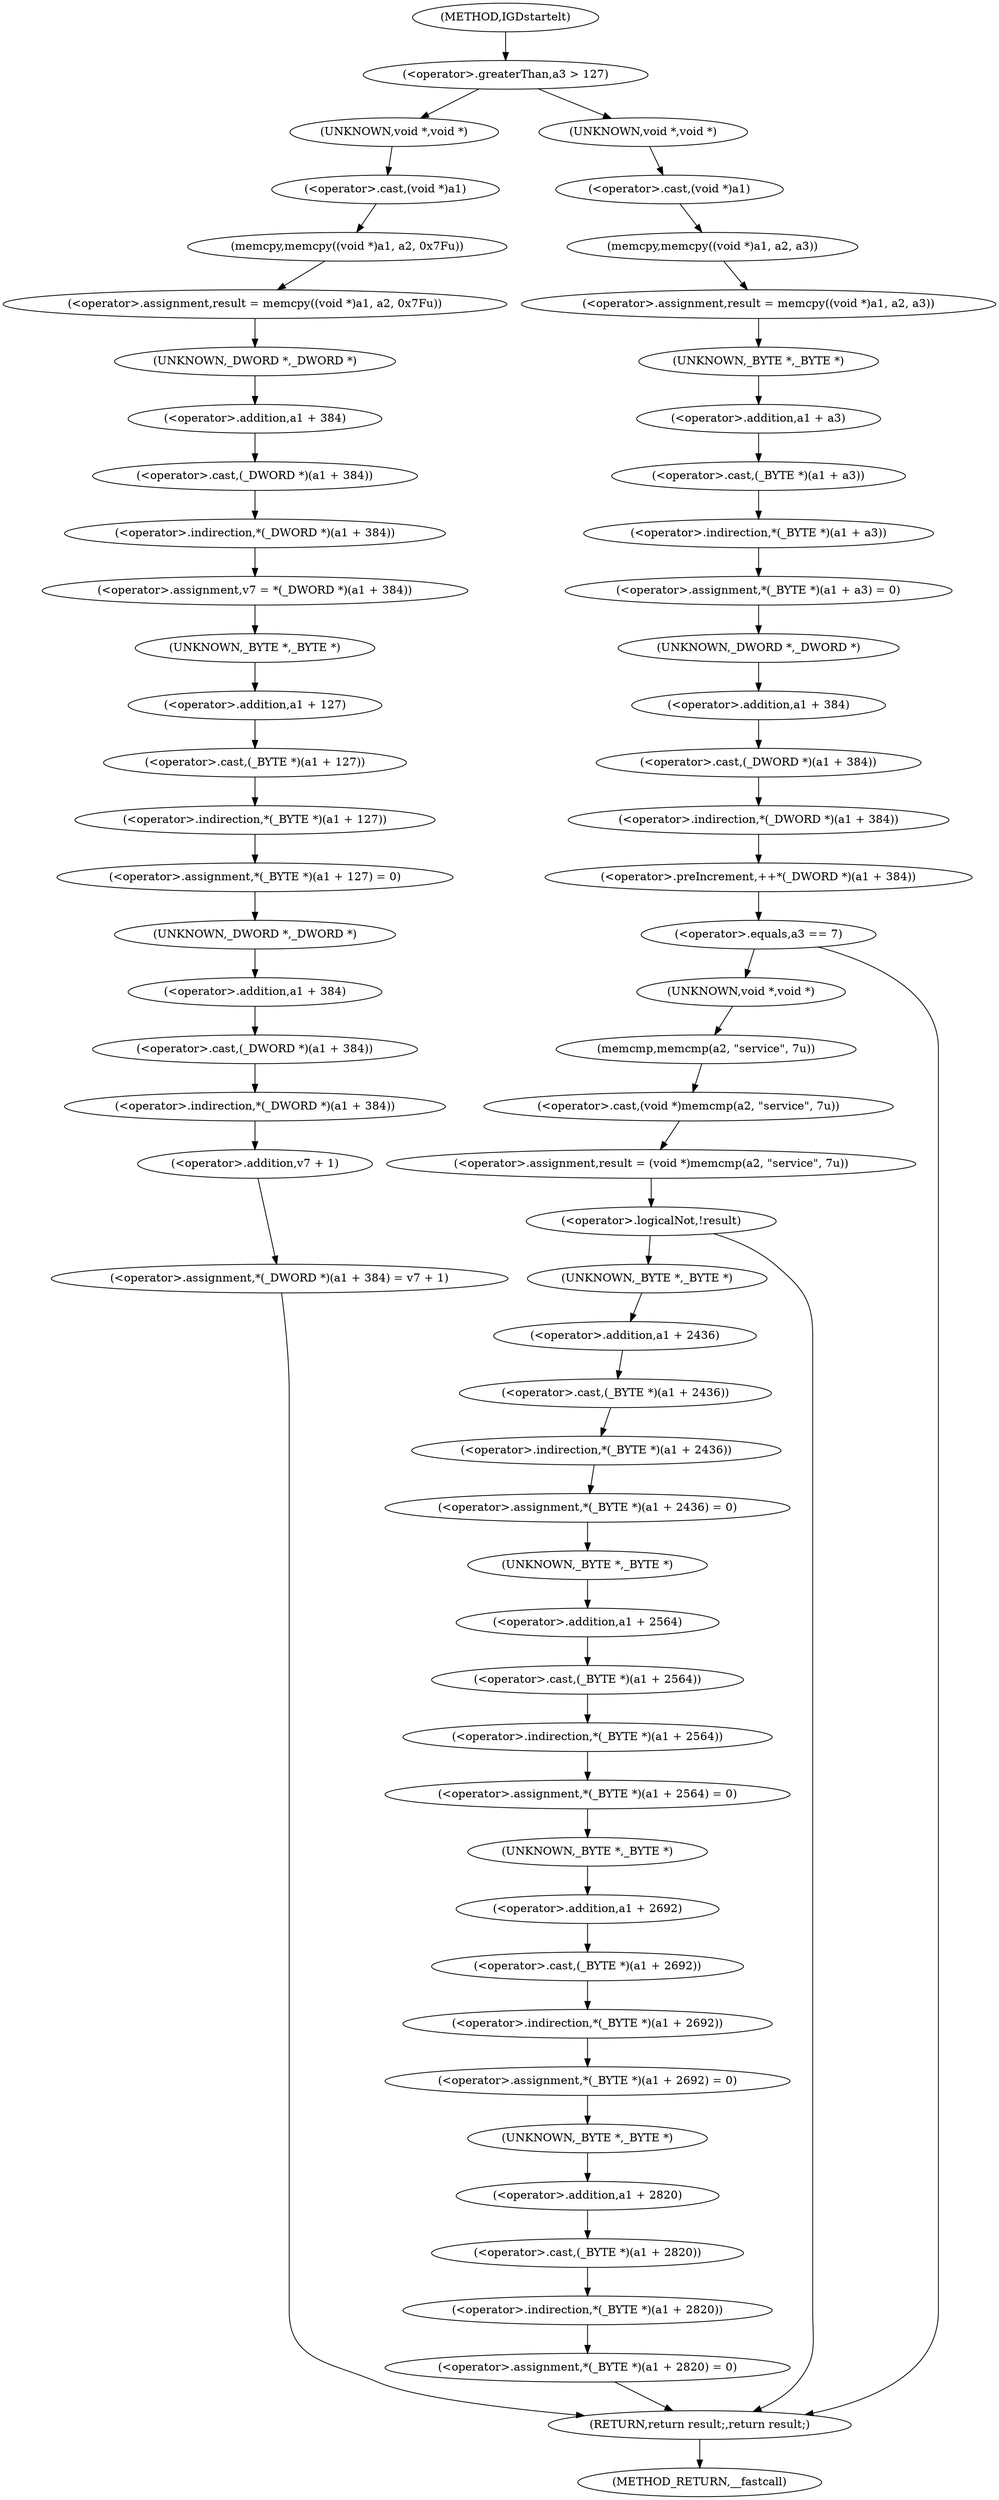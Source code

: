 digraph IGDstartelt {  
"1000111" [label = "(<operator>.greaterThan,a3 > 127)" ]
"1000115" [label = "(<operator>.assignment,result = memcpy((void *)a1, a2, 0x7Fu))" ]
"1000117" [label = "(memcpy,memcpy((void *)a1, a2, 0x7Fu))" ]
"1000118" [label = "(<operator>.cast,(void *)a1)" ]
"1000119" [label = "(UNKNOWN,void *,void *)" ]
"1000123" [label = "(<operator>.assignment,v7 = *(_DWORD *)(a1 + 384))" ]
"1000125" [label = "(<operator>.indirection,*(_DWORD *)(a1 + 384))" ]
"1000126" [label = "(<operator>.cast,(_DWORD *)(a1 + 384))" ]
"1000127" [label = "(UNKNOWN,_DWORD *,_DWORD *)" ]
"1000128" [label = "(<operator>.addition,a1 + 384)" ]
"1000131" [label = "(<operator>.assignment,*(_BYTE *)(a1 + 127) = 0)" ]
"1000132" [label = "(<operator>.indirection,*(_BYTE *)(a1 + 127))" ]
"1000133" [label = "(<operator>.cast,(_BYTE *)(a1 + 127))" ]
"1000134" [label = "(UNKNOWN,_BYTE *,_BYTE *)" ]
"1000135" [label = "(<operator>.addition,a1 + 127)" ]
"1000139" [label = "(<operator>.assignment,*(_DWORD *)(a1 + 384) = v7 + 1)" ]
"1000140" [label = "(<operator>.indirection,*(_DWORD *)(a1 + 384))" ]
"1000141" [label = "(<operator>.cast,(_DWORD *)(a1 + 384))" ]
"1000142" [label = "(UNKNOWN,_DWORD *,_DWORD *)" ]
"1000143" [label = "(<operator>.addition,a1 + 384)" ]
"1000146" [label = "(<operator>.addition,v7 + 1)" ]
"1000151" [label = "(<operator>.assignment,result = memcpy((void *)a1, a2, a3))" ]
"1000153" [label = "(memcpy,memcpy((void *)a1, a2, a3))" ]
"1000154" [label = "(<operator>.cast,(void *)a1)" ]
"1000155" [label = "(UNKNOWN,void *,void *)" ]
"1000159" [label = "(<operator>.assignment,*(_BYTE *)(a1 + a3) = 0)" ]
"1000160" [label = "(<operator>.indirection,*(_BYTE *)(a1 + a3))" ]
"1000161" [label = "(<operator>.cast,(_BYTE *)(a1 + a3))" ]
"1000162" [label = "(UNKNOWN,_BYTE *,_BYTE *)" ]
"1000163" [label = "(<operator>.addition,a1 + a3)" ]
"1000167" [label = "(<operator>.preIncrement,++*(_DWORD *)(a1 + 384))" ]
"1000168" [label = "(<operator>.indirection,*(_DWORD *)(a1 + 384))" ]
"1000169" [label = "(<operator>.cast,(_DWORD *)(a1 + 384))" ]
"1000170" [label = "(UNKNOWN,_DWORD *,_DWORD *)" ]
"1000171" [label = "(<operator>.addition,a1 + 384)" ]
"1000175" [label = "(<operator>.equals,a3 == 7)" ]
"1000179" [label = "(<operator>.assignment,result = (void *)memcmp(a2, \"service\", 7u))" ]
"1000181" [label = "(<operator>.cast,(void *)memcmp(a2, \"service\", 7u))" ]
"1000182" [label = "(UNKNOWN,void *,void *)" ]
"1000183" [label = "(memcmp,memcmp(a2, \"service\", 7u))" ]
"1000188" [label = "(<operator>.logicalNot,!result)" ]
"1000191" [label = "(<operator>.assignment,*(_BYTE *)(a1 + 2436) = 0)" ]
"1000192" [label = "(<operator>.indirection,*(_BYTE *)(a1 + 2436))" ]
"1000193" [label = "(<operator>.cast,(_BYTE *)(a1 + 2436))" ]
"1000194" [label = "(UNKNOWN,_BYTE *,_BYTE *)" ]
"1000195" [label = "(<operator>.addition,a1 + 2436)" ]
"1000199" [label = "(<operator>.assignment,*(_BYTE *)(a1 + 2564) = 0)" ]
"1000200" [label = "(<operator>.indirection,*(_BYTE *)(a1 + 2564))" ]
"1000201" [label = "(<operator>.cast,(_BYTE *)(a1 + 2564))" ]
"1000202" [label = "(UNKNOWN,_BYTE *,_BYTE *)" ]
"1000203" [label = "(<operator>.addition,a1 + 2564)" ]
"1000207" [label = "(<operator>.assignment,*(_BYTE *)(a1 + 2692) = 0)" ]
"1000208" [label = "(<operator>.indirection,*(_BYTE *)(a1 + 2692))" ]
"1000209" [label = "(<operator>.cast,(_BYTE *)(a1 + 2692))" ]
"1000210" [label = "(UNKNOWN,_BYTE *,_BYTE *)" ]
"1000211" [label = "(<operator>.addition,a1 + 2692)" ]
"1000215" [label = "(<operator>.assignment,*(_BYTE *)(a1 + 2820) = 0)" ]
"1000216" [label = "(<operator>.indirection,*(_BYTE *)(a1 + 2820))" ]
"1000217" [label = "(<operator>.cast,(_BYTE *)(a1 + 2820))" ]
"1000218" [label = "(UNKNOWN,_BYTE *,_BYTE *)" ]
"1000219" [label = "(<operator>.addition,a1 + 2820)" ]
"1000223" [label = "(RETURN,return result;,return result;)" ]
"1000103" [label = "(METHOD,IGDstartelt)" ]
"1000225" [label = "(METHOD_RETURN,__fastcall)" ]
  "1000111" -> "1000119" 
  "1000111" -> "1000155" 
  "1000115" -> "1000127" 
  "1000117" -> "1000115" 
  "1000118" -> "1000117" 
  "1000119" -> "1000118" 
  "1000123" -> "1000134" 
  "1000125" -> "1000123" 
  "1000126" -> "1000125" 
  "1000127" -> "1000128" 
  "1000128" -> "1000126" 
  "1000131" -> "1000142" 
  "1000132" -> "1000131" 
  "1000133" -> "1000132" 
  "1000134" -> "1000135" 
  "1000135" -> "1000133" 
  "1000139" -> "1000223" 
  "1000140" -> "1000146" 
  "1000141" -> "1000140" 
  "1000142" -> "1000143" 
  "1000143" -> "1000141" 
  "1000146" -> "1000139" 
  "1000151" -> "1000162" 
  "1000153" -> "1000151" 
  "1000154" -> "1000153" 
  "1000155" -> "1000154" 
  "1000159" -> "1000170" 
  "1000160" -> "1000159" 
  "1000161" -> "1000160" 
  "1000162" -> "1000163" 
  "1000163" -> "1000161" 
  "1000167" -> "1000175" 
  "1000168" -> "1000167" 
  "1000169" -> "1000168" 
  "1000170" -> "1000171" 
  "1000171" -> "1000169" 
  "1000175" -> "1000182" 
  "1000175" -> "1000223" 
  "1000179" -> "1000188" 
  "1000181" -> "1000179" 
  "1000182" -> "1000183" 
  "1000183" -> "1000181" 
  "1000188" -> "1000194" 
  "1000188" -> "1000223" 
  "1000191" -> "1000202" 
  "1000192" -> "1000191" 
  "1000193" -> "1000192" 
  "1000194" -> "1000195" 
  "1000195" -> "1000193" 
  "1000199" -> "1000210" 
  "1000200" -> "1000199" 
  "1000201" -> "1000200" 
  "1000202" -> "1000203" 
  "1000203" -> "1000201" 
  "1000207" -> "1000218" 
  "1000208" -> "1000207" 
  "1000209" -> "1000208" 
  "1000210" -> "1000211" 
  "1000211" -> "1000209" 
  "1000215" -> "1000223" 
  "1000216" -> "1000215" 
  "1000217" -> "1000216" 
  "1000218" -> "1000219" 
  "1000219" -> "1000217" 
  "1000223" -> "1000225" 
  "1000103" -> "1000111" 
}
